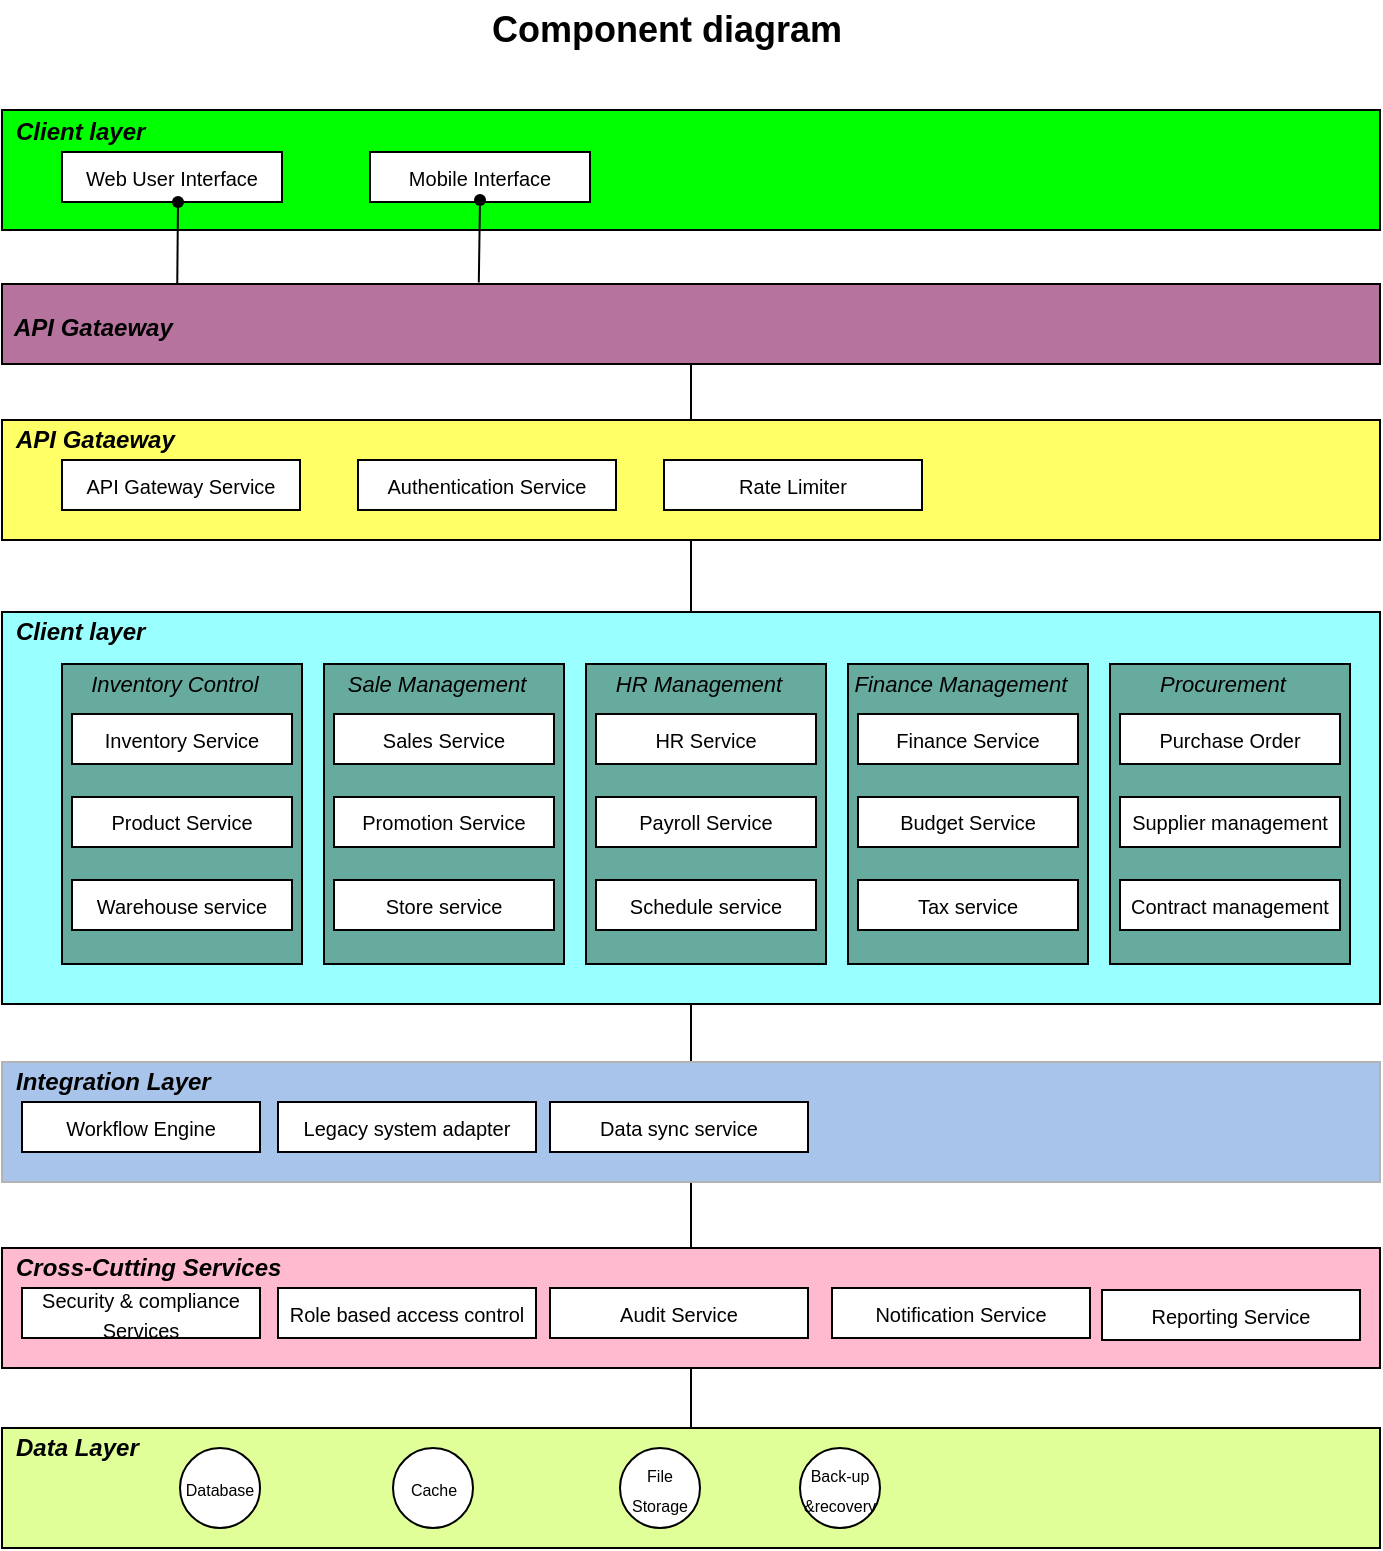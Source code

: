 <mxfile version="26.0.2">
  <diagram id="prtHgNgQTEPvFCAcTncT" name="Page-1">
    <mxGraphModel dx="822" dy="1203" grid="1" gridSize="10" guides="1" tooltips="1" connect="1" arrows="1" fold="1" page="1" pageScale="1" pageWidth="827" pageHeight="1169" math="0" shadow="0">
      <root>
        <mxCell id="0" />
        <mxCell id="1" parent="0" />
        <mxCell id="042LFFlVVRSFRNkgivnx-1" value="" style="rounded=0;whiteSpace=wrap;html=1;fillColor=#00FF00;" parent="1" vertex="1">
          <mxGeometry x="78" y="145" width="689" height="60" as="geometry" />
        </mxCell>
        <mxCell id="042LFFlVVRSFRNkgivnx-3" value="&lt;font style=&quot;font-size: 10px;&quot;&gt;Web User Interface&lt;/font&gt;" style="rounded=0;whiteSpace=wrap;html=1;" parent="1" vertex="1">
          <mxGeometry x="108" y="166" width="110" height="25" as="geometry" />
        </mxCell>
        <mxCell id="042LFFlVVRSFRNkgivnx-4" value="&lt;font style=&quot;font-size: 10px;&quot;&gt;Mobile Interface&lt;/font&gt;" style="rounded=0;whiteSpace=wrap;html=1;" parent="1" vertex="1">
          <mxGeometry x="262" y="166" width="110" height="25" as="geometry" />
        </mxCell>
        <mxCell id="042LFFlVVRSFRNkgivnx-5" value="&lt;b style=&quot;&quot;&gt;&lt;i&gt;Client layer&lt;/i&gt;&lt;/b&gt;" style="text;html=1;align=left;verticalAlign=middle;whiteSpace=wrap;rounded=0;" parent="1" vertex="1">
          <mxGeometry x="83" y="146" width="90" height="20" as="geometry" />
        </mxCell>
        <mxCell id="042LFFlVVRSFRNkgivnx-6" value="" style="rounded=0;whiteSpace=wrap;html=1;fillColor=#B5739D;" parent="1" vertex="1">
          <mxGeometry x="78" y="232" width="689" height="40" as="geometry" />
        </mxCell>
        <mxCell id="042LFFlVVRSFRNkgivnx-9" value="&lt;i&gt;&lt;b&gt;API Gataeway&lt;/b&gt;&lt;/i&gt;" style="text;html=1;align=left;verticalAlign=middle;whiteSpace=wrap;rounded=0;" parent="1" vertex="1">
          <mxGeometry x="82" y="244" width="90" height="20" as="geometry" />
        </mxCell>
        <mxCell id="042LFFlVVRSFRNkgivnx-10" value="" style="rounded=0;whiteSpace=wrap;html=1;fillColor=#99FFFF;" parent="1" vertex="1">
          <mxGeometry x="78" y="396" width="689" height="196" as="geometry" />
        </mxCell>
        <mxCell id="042LFFlVVRSFRNkgivnx-11" value="" style="rounded=0;whiteSpace=wrap;html=1;fillColor=#67AB9F;" parent="1" vertex="1">
          <mxGeometry x="108" y="422" width="120" height="150" as="geometry" />
        </mxCell>
        <mxCell id="042LFFlVVRSFRNkgivnx-13" value="&lt;b&gt;&lt;i&gt;Client layer&lt;/i&gt;&lt;/b&gt;" style="text;html=1;align=left;verticalAlign=middle;whiteSpace=wrap;rounded=0;" parent="1" vertex="1">
          <mxGeometry x="83" y="396" width="90" height="20" as="geometry" />
        </mxCell>
        <mxCell id="042LFFlVVRSFRNkgivnx-14" value="&lt;font style=&quot;font-size: 10px;&quot;&gt;Inventory Service&lt;/font&gt;" style="rounded=0;whiteSpace=wrap;html=1;" parent="1" vertex="1">
          <mxGeometry x="113" y="447" width="110" height="25" as="geometry" />
        </mxCell>
        <mxCell id="042LFFlVVRSFRNkgivnx-22" value="&lt;font style=&quot;font-size: 10px;&quot;&gt;Product Service&lt;/font&gt;" style="rounded=0;whiteSpace=wrap;html=1;" parent="1" vertex="1">
          <mxGeometry x="113" y="488.5" width="110" height="25" as="geometry" />
        </mxCell>
        <mxCell id="042LFFlVVRSFRNkgivnx-23" value="&lt;font style=&quot;font-size: 10px;&quot;&gt;Warehouse service&lt;/font&gt;" style="rounded=0;whiteSpace=wrap;html=1;" parent="1" vertex="1">
          <mxGeometry x="113" y="530" width="110" height="25" as="geometry" />
        </mxCell>
        <mxCell id="042LFFlVVRSFRNkgivnx-24" value="&lt;font style=&quot;font-size: 11px;&quot;&gt;&lt;i&gt;Inventory Control&lt;/i&gt;&lt;/font&gt;" style="text;html=1;align=center;verticalAlign=middle;whiteSpace=wrap;rounded=0;" parent="1" vertex="1">
          <mxGeometry x="98.5" y="417" width="131" height="30" as="geometry" />
        </mxCell>
        <mxCell id="042LFFlVVRSFRNkgivnx-25" value="" style="rounded=0;whiteSpace=wrap;html=1;fillColor=#67AB9F;" parent="1" vertex="1">
          <mxGeometry x="239" y="422" width="120" height="150" as="geometry" />
        </mxCell>
        <mxCell id="042LFFlVVRSFRNkgivnx-26" value="&lt;font style=&quot;font-size: 10px;&quot;&gt;Sales Service&lt;/font&gt;" style="rounded=0;whiteSpace=wrap;html=1;" parent="1" vertex="1">
          <mxGeometry x="244" y="447" width="110" height="25" as="geometry" />
        </mxCell>
        <mxCell id="042LFFlVVRSFRNkgivnx-27" value="&lt;font style=&quot;font-size: 10px;&quot;&gt;Promotion Service&lt;/font&gt;" style="rounded=0;whiteSpace=wrap;html=1;" parent="1" vertex="1">
          <mxGeometry x="244" y="488.5" width="110" height="25" as="geometry" />
        </mxCell>
        <mxCell id="042LFFlVVRSFRNkgivnx-28" value="&lt;font style=&quot;font-size: 10px;&quot;&gt;Store service&lt;/font&gt;" style="rounded=0;whiteSpace=wrap;html=1;" parent="1" vertex="1">
          <mxGeometry x="244" y="530" width="110" height="25" as="geometry" />
        </mxCell>
        <mxCell id="042LFFlVVRSFRNkgivnx-29" value="&lt;i&gt;&lt;font style=&quot;font-size: 11px;&quot;&gt;Sale Management&lt;/font&gt;&lt;/i&gt;" style="text;html=1;align=center;verticalAlign=middle;whiteSpace=wrap;rounded=0;" parent="1" vertex="1">
          <mxGeometry x="229.5" y="417" width="131" height="30" as="geometry" />
        </mxCell>
        <mxCell id="042LFFlVVRSFRNkgivnx-30" value="" style="rounded=0;whiteSpace=wrap;html=1;fillColor=#67AB9F;" parent="1" vertex="1">
          <mxGeometry x="370" y="422" width="120" height="150" as="geometry" />
        </mxCell>
        <mxCell id="042LFFlVVRSFRNkgivnx-31" value="&lt;font style=&quot;font-size: 10px;&quot;&gt;HR Service&lt;/font&gt;" style="rounded=0;whiteSpace=wrap;html=1;" parent="1" vertex="1">
          <mxGeometry x="375" y="447" width="110" height="25" as="geometry" />
        </mxCell>
        <mxCell id="042LFFlVVRSFRNkgivnx-32" value="&lt;font style=&quot;font-size: 10px;&quot;&gt;Payroll Service&lt;/font&gt;" style="rounded=0;whiteSpace=wrap;html=1;" parent="1" vertex="1">
          <mxGeometry x="375" y="488.5" width="110" height="25" as="geometry" />
        </mxCell>
        <mxCell id="042LFFlVVRSFRNkgivnx-33" value="&lt;font style=&quot;font-size: 10px;&quot;&gt;Schedule service&lt;/font&gt;" style="rounded=0;whiteSpace=wrap;html=1;" parent="1" vertex="1">
          <mxGeometry x="375" y="530" width="110" height="25" as="geometry" />
        </mxCell>
        <mxCell id="042LFFlVVRSFRNkgivnx-34" value="&lt;font style=&quot;font-size: 11px;&quot;&gt;&lt;i&gt;HR Management&lt;/i&gt;&lt;/font&gt;" style="text;html=1;align=center;verticalAlign=middle;whiteSpace=wrap;rounded=0;" parent="1" vertex="1">
          <mxGeometry x="360.5" y="417" width="131" height="30" as="geometry" />
        </mxCell>
        <mxCell id="042LFFlVVRSFRNkgivnx-35" value="" style="rounded=0;whiteSpace=wrap;html=1;fillColor=#67AB9F;" parent="1" vertex="1">
          <mxGeometry x="501" y="422" width="120" height="150" as="geometry" />
        </mxCell>
        <mxCell id="042LFFlVVRSFRNkgivnx-36" value="&lt;font style=&quot;font-size: 10px;&quot;&gt;Finance Service&lt;/font&gt;" style="rounded=0;whiteSpace=wrap;html=1;" parent="1" vertex="1">
          <mxGeometry x="506" y="447" width="110" height="25" as="geometry" />
        </mxCell>
        <mxCell id="042LFFlVVRSFRNkgivnx-37" value="&lt;font style=&quot;font-size: 10px;&quot;&gt;Budget Service&lt;/font&gt;" style="rounded=0;whiteSpace=wrap;html=1;" parent="1" vertex="1">
          <mxGeometry x="506" y="488.5" width="110" height="25" as="geometry" />
        </mxCell>
        <mxCell id="042LFFlVVRSFRNkgivnx-38" value="&lt;font style=&quot;font-size: 10px;&quot;&gt;Tax service&lt;/font&gt;" style="rounded=0;whiteSpace=wrap;html=1;" parent="1" vertex="1">
          <mxGeometry x="506" y="530" width="110" height="25" as="geometry" />
        </mxCell>
        <mxCell id="042LFFlVVRSFRNkgivnx-39" value="&lt;i&gt;&lt;font style=&quot;font-size: 11px;&quot;&gt;Finance Management&lt;/font&gt;&lt;/i&gt;" style="text;html=1;align=center;verticalAlign=middle;whiteSpace=wrap;rounded=0;" parent="1" vertex="1">
          <mxGeometry x="491.5" y="417" width="131" height="30" as="geometry" />
        </mxCell>
        <mxCell id="042LFFlVVRSFRNkgivnx-40" value="" style="rounded=0;whiteSpace=wrap;html=1;fillColor=#FFBACF;" parent="1" vertex="1">
          <mxGeometry x="78" y="714" width="689" height="60" as="geometry" />
        </mxCell>
        <mxCell id="042LFFlVVRSFRNkgivnx-41" value="&lt;font style=&quot;font-size: 10px;&quot;&gt;Security &amp;amp; compliance Services&lt;/font&gt;" style="rounded=0;whiteSpace=wrap;html=1;" parent="1" vertex="1">
          <mxGeometry x="88" y="734" width="119" height="25" as="geometry" />
        </mxCell>
        <mxCell id="042LFFlVVRSFRNkgivnx-42" value="&lt;span style=&quot;font-size: 10px;&quot;&gt;Role based access control&lt;/span&gt;" style="rounded=0;whiteSpace=wrap;html=1;" parent="1" vertex="1">
          <mxGeometry x="216" y="734" width="129" height="25" as="geometry" />
        </mxCell>
        <mxCell id="042LFFlVVRSFRNkgivnx-43" value="&lt;i&gt;&lt;b&gt;Cross-Cutting Services&lt;/b&gt;&lt;/i&gt;" style="text;html=1;align=left;verticalAlign=middle;whiteSpace=wrap;rounded=0;" parent="1" vertex="1">
          <mxGeometry x="83" y="714" width="154" height="20" as="geometry" />
        </mxCell>
        <mxCell id="042LFFlVVRSFRNkgivnx-44" value="&lt;font style=&quot;font-size: 10px;&quot;&gt;Audit Service&lt;/font&gt;&lt;span style=&quot;color: rgba(0, 0, 0, 0); font-family: monospace; font-size: 0px; text-align: start; text-wrap-mode: nowrap;&quot;&gt;%3CmxGraphModel%3E%3Croot%3E%3CmxCell%20id%3D%220%22%2F%3E%3CmxCell%20id%3D%221%22%20parent%3D%220%22%2F%3E%3CmxCell%20id%3D%222%22%20value%3D%22%22%20style%3D%22rounded%3D0%3BwhiteSpace%3Dwrap%3Bhtml%3D1%3B%22%20vertex%3D%221%22%20parent%3D%221%22%3E%3CmxGeometry%20x%3D%22241%22%20y%3D%22220%22%20width%3D%22569%22%20height%3D%2260%22%20as%3D%22geometry%22%2F%3E%3C%2FmxCell%3E%3CmxCell%20id%3D%223%22%20value%3D%22%26lt%3Bfont%20style%3D%26quot%3Bfont-size%3A%2010px%3B%26quot%3B%26gt%3BAPI%20Gateway%20Service%26lt%3B%2Ffont%26gt%3B%22%20style%3D%22rounded%3D0%3BwhiteSpace%3Dwrap%3Bhtml%3D1%3B%22%20vertex%3D%221%22%20parent%3D%221%22%3E%3CmxGeometry%20x%3D%22271%22%20y%3D%22240%22%20width%3D%22119%22%20height%3D%2225%22%20as%3D%22geometry%22%2F%3E%3C%2FmxCell%3E%3CmxCell%20id%3D%224%22%20value%3D%22%26lt%3Bfont%20style%3D%26quot%3Bfont-size%3A%2010px%3B%26quot%3B%26gt%3BAuthentication%20Service%26lt%3B%2Ffont%26gt%3B%22%20style%3D%22rounded%3D0%3BwhiteSpace%3Dwrap%3Bhtml%3D1%3B%22%20vertex%3D%221%22%20parent%3D%221%22%3E%3CmxGeometry%20x%3D%22421%22%20y%3D%22240%22%20width%3D%22129%22%20height%3D%2225%22%20as%3D%22geometry%22%2F%3E%3C%2FmxCell%3E%3CmxCell%20id%3D%225%22%20value%3D%22%26lt%3Bi%26gt%3B%26lt%3Bb%26gt%3BAPI%20Gataeway%26lt%3B%2Fb%26gt%3B%26lt%3B%2Fi%26gt%3B%22%20style%3D%22text%3Bhtml%3D1%3Balign%3Dleft%3BverticalAlign%3Dmiddle%3BwhiteSpace%3Dwrap%3Brounded%3D0%3B%22%20vertex%3D%221%22%20parent%3D%221%22%3E%3CmxGeometry%20x%3D%22246%22%20y%3D%22220%22%20width%3D%2290%22%20height%3D%2220%22%20as%3D%22geometry%22%2F%3E%3C%2FmxCell%3E%3C%2Froot%3E%3C%2FmxGraphModel%3E&lt;/span&gt;" style="rounded=0;whiteSpace=wrap;html=1;" parent="1" vertex="1">
          <mxGeometry x="352" y="734" width="129" height="25" as="geometry" />
        </mxCell>
        <mxCell id="042LFFlVVRSFRNkgivnx-45" value="&lt;font style=&quot;font-size: 10px;&quot;&gt;Notification Service&lt;/font&gt;&lt;span style=&quot;color: rgba(0, 0, 0, 0); font-family: monospace; font-size: 0px; text-align: start; text-wrap-mode: nowrap;&quot;&gt;%3CmxGraphModel%3E%3Croot%3E%3CmxCell%20id%3D%220%22%2F%3E%3CmxCell%20id%3D%221%22%20parent%3D%220%22%2F%3E%3CmxCell%20id%3D%222%22%20value%3D%22%22%20style%3D%22rounded%3D0%3BwhiteSpace%3Dwrap%3Bhtml%3D1%3B%22%20vertex%3D%221%22%20parent%3D%221%22%3E%3CmxGeometry%20x%3D%22241%22%20y%3D%22220%22%20width%3D%22569%22%20height%3D%2260%22%20as%3D%22geometry%22%2F%3E%3C%2FmxCell%3E%3CmxCell%20id%3D%223%22%20value%3D%22%26lt%3Bfont%20style%3D%26quot%3Bfont-size%3A%2010px%3B%26quot%3B%26gt%3BAPI%20Gateway%20Service%26lt%3B%2Ffont%26gt%3B%22%20style%3D%22rounded%3D0%3BwhiteSpace%3Dwrap%3Bhtml%3D1%3B%22%20vertex%3D%221%22%20parent%3D%221%22%3E%3CmxGeometry%20x%3D%22271%22%20y%3D%22240%22%20width%3D%22119%22%20height%3D%2225%22%20as%3D%22geometry%22%2F%3E%3C%2FmxCell%3E%3CmxCell%20id%3D%224%22%20value%3D%22%26lt%3Bfont%20style%3D%26quot%3Bfont-size%3A%2010px%3B%26quot%3B%26gt%3BAuthentication%20Service%26lt%3B%2Ffont%26gt%3B%22%20style%3D%22rounded%3D0%3BwhiteSpace%3Dwrap%3Bhtml%3D1%3B%22%20vertex%3D%221%22%20parent%3D%221%22%3E%3CmxGeometry%20x%3D%22421%22%20y%3D%22240%22%20width%3D%22129%22%20height%3D%2225%22%20as%3D%22geometry%22%2F%3E%3C%2FmxCell%3E%3CmxCell%20id%3D%225%22%20value%3D%22%26lt%3Bi%26gt%3B%26lt%3Bb%26gt%3BAPI%20Gataeway%26lt%3B%2Fb%26gt%3B%26lt%3B%2Fi%26gt%3B%22%20style%3D%22text%3Bhtml%3D1%3Balign%3Dleft%3BverticalAlign%3Dmiddle%3BwhiteSpace%3Dwrap%3Brounded%3D0%3B%22%20vertex%3D%221%22%20parent%3D%221%22%3E%3CmxGeometry%20x%3D%22246%22%20y%3D%22220%22%20width%3D%2290%22%20height%3D%2220%22%20as%3D%22geometry%22%2F%3E%3C%2FmxCell%3E%3C%2Froot%3E%3C%2FmxGraphModel%3E&lt;/span&gt;" style="rounded=0;whiteSpace=wrap;html=1;" parent="1" vertex="1">
          <mxGeometry x="493" y="734" width="129" height="25" as="geometry" />
        </mxCell>
        <mxCell id="042LFFlVVRSFRNkgivnx-47" value="" style="rounded=0;whiteSpace=wrap;html=1;fillColor=#E0FF99;" parent="1" vertex="1">
          <mxGeometry x="78" y="804" width="689" height="60" as="geometry" />
        </mxCell>
        <mxCell id="042LFFlVVRSFRNkgivnx-50" value="&lt;i&gt;&lt;b&gt;Data Layer&lt;/b&gt;&lt;/i&gt;" style="text;html=1;align=left;verticalAlign=middle;whiteSpace=wrap;rounded=0;" parent="1" vertex="1">
          <mxGeometry x="83" y="804" width="90" height="20" as="geometry" />
        </mxCell>
        <mxCell id="042LFFlVVRSFRNkgivnx-51" value="&lt;font style=&quot;font-size: 8px;&quot;&gt;Database&lt;/font&gt;" style="ellipse;whiteSpace=wrap;html=1;aspect=fixed;" parent="1" vertex="1">
          <mxGeometry x="167" y="814" width="40" height="40" as="geometry" />
        </mxCell>
        <mxCell id="042LFFlVVRSFRNkgivnx-52" value="&lt;font style=&quot;font-size: 8px;&quot;&gt;Cache&lt;/font&gt;" style="ellipse;whiteSpace=wrap;html=1;aspect=fixed;" parent="1" vertex="1">
          <mxGeometry x="273.5" y="814" width="40" height="40" as="geometry" />
        </mxCell>
        <mxCell id="042LFFlVVRSFRNkgivnx-53" value="&lt;span style=&quot;font-size: 8px;&quot;&gt;File Storage&lt;/span&gt;" style="ellipse;whiteSpace=wrap;html=1;aspect=fixed;" parent="1" vertex="1">
          <mxGeometry x="387" y="814" width="40" height="40" as="geometry" />
        </mxCell>
        <mxCell id="042LFFlVVRSFRNkgivnx-59" value="" style="endArrow=none;html=1;rounded=0;entryX=0.5;entryY=1;entryDx=0;entryDy=0;exitX=0.5;exitY=0;exitDx=0;exitDy=0;" parent="1" edge="1" target="042LFFlVVRSFRNkgivnx-10" source="042LFFlVVRSFRNkgivnx-40">
          <mxGeometry width="50" height="50" relative="1" as="geometry">
            <mxPoint x="187.5" y="724" as="sourcePoint" />
            <mxPoint x="186.5" y="592" as="targetPoint" />
          </mxGeometry>
        </mxCell>
        <mxCell id="042LFFlVVRSFRNkgivnx-60" value="" style="endArrow=none;html=1;rounded=0;entryX=0.5;entryY=1;entryDx=0;entryDy=0;exitX=0.5;exitY=0;exitDx=0;exitDy=0;" parent="1" edge="1" target="042LFFlVVRSFRNkgivnx-6" source="VTEOtjhfrV0Nig9WyEFq-1">
          <mxGeometry width="50" height="50" relative="1" as="geometry">
            <mxPoint x="167" y="302" as="sourcePoint" />
            <mxPoint x="167.006" y="261" as="targetPoint" />
          </mxGeometry>
        </mxCell>
        <mxCell id="042LFFlVVRSFRNkgivnx-61" value="" style="endArrow=none;html=1;rounded=0;entryX=0.5;entryY=1;entryDx=0;entryDy=0;exitX=0.5;exitY=0;exitDx=0;exitDy=0;" parent="1" edge="1" target="VTEOtjhfrV0Nig9WyEFq-1" source="042LFFlVVRSFRNkgivnx-10">
          <mxGeometry width="50" height="50" relative="1" as="geometry">
            <mxPoint x="363" y="391" as="sourcePoint" />
            <mxPoint x="316" y="354" as="targetPoint" />
          </mxGeometry>
        </mxCell>
        <mxCell id="042LFFlVVRSFRNkgivnx-62" value="" style="endArrow=none;html=1;rounded=0;exitX=0.154;exitY=0.055;exitDx=0;exitDy=0;exitPerimeter=0;entryX=0.43;entryY=0.78;entryDx=0;entryDy=0;entryPerimeter=0;" parent="1" edge="1" target="042LFFlVVRSFRNkgivnx-63">
          <mxGeometry width="50" height="50" relative="1" as="geometry">
            <mxPoint x="165.626" y="232.2" as="sourcePoint" />
            <mxPoint x="166" y="144" as="targetPoint" />
          </mxGeometry>
        </mxCell>
        <mxCell id="042LFFlVVRSFRNkgivnx-63" value="" style="shape=waypoint;sketch=0;fillStyle=solid;size=6;pointerEvents=1;points=[];fillColor=none;resizable=0;rotatable=0;perimeter=centerPerimeter;snapToPoint=1;" parent="1" vertex="1">
          <mxGeometry x="156" y="181" width="20" height="20" as="geometry" />
        </mxCell>
        <mxCell id="042LFFlVVRSFRNkgivnx-64" value="" style="endArrow=none;html=1;rounded=0;exitX=0.419;exitY=0.055;exitDx=0;exitDy=0;exitPerimeter=0;entryX=0.58;entryY=0.79;entryDx=0;entryDy=0;entryPerimeter=0;" parent="1" edge="1" target="042LFFlVVRSFRNkgivnx-65">
          <mxGeometry width="50" height="50" relative="1" as="geometry">
            <mxPoint x="316.411" y="231.2" as="sourcePoint" />
            <mxPoint x="315" y="143" as="targetPoint" />
          </mxGeometry>
        </mxCell>
        <mxCell id="042LFFlVVRSFRNkgivnx-65" value="" style="shape=waypoint;sketch=0;fillStyle=solid;size=6;pointerEvents=1;points=[];fillColor=none;resizable=0;rotatable=0;perimeter=centerPerimeter;snapToPoint=1;" parent="1" vertex="1">
          <mxGeometry x="307" y="180" width="20" height="20" as="geometry" />
        </mxCell>
        <mxCell id="VTEOtjhfrV0Nig9WyEFq-1" value="" style="rounded=0;whiteSpace=wrap;html=1;fillColor=#FFFF66;" vertex="1" parent="1">
          <mxGeometry x="78" y="300" width="689" height="60" as="geometry" />
        </mxCell>
        <mxCell id="VTEOtjhfrV0Nig9WyEFq-2" value="&lt;font style=&quot;font-size: 10px;&quot;&gt;API Gateway Service&lt;/font&gt;" style="rounded=0;whiteSpace=wrap;html=1;" vertex="1" parent="1">
          <mxGeometry x="108" y="320" width="119" height="25" as="geometry" />
        </mxCell>
        <mxCell id="VTEOtjhfrV0Nig9WyEFq-3" value="&lt;font style=&quot;font-size: 10px;&quot;&gt;Authentication Service&lt;/font&gt;" style="rounded=0;whiteSpace=wrap;html=1;" vertex="1" parent="1">
          <mxGeometry x="256" y="320" width="129" height="25" as="geometry" />
        </mxCell>
        <mxCell id="VTEOtjhfrV0Nig9WyEFq-4" value="&lt;i&gt;&lt;b&gt;API Gataeway&lt;/b&gt;&lt;/i&gt;" style="text;html=1;align=left;verticalAlign=middle;whiteSpace=wrap;rounded=0;" vertex="1" parent="1">
          <mxGeometry x="83" y="300" width="90" height="20" as="geometry" />
        </mxCell>
        <mxCell id="VTEOtjhfrV0Nig9WyEFq-5" value="&lt;font style=&quot;font-size: 10px;&quot;&gt;Rate Limiter&lt;/font&gt;" style="rounded=0;whiteSpace=wrap;html=1;" vertex="1" parent="1">
          <mxGeometry x="409" y="320" width="129" height="25" as="geometry" />
        </mxCell>
        <mxCell id="VTEOtjhfrV0Nig9WyEFq-6" value="" style="rounded=0;whiteSpace=wrap;html=1;fillColor=#67AB9F;" vertex="1" parent="1">
          <mxGeometry x="632" y="422" width="120" height="150" as="geometry" />
        </mxCell>
        <mxCell id="VTEOtjhfrV0Nig9WyEFq-7" value="&lt;font style=&quot;font-size: 10px;&quot;&gt;Purchase Order&lt;/font&gt;" style="rounded=0;whiteSpace=wrap;html=1;" vertex="1" parent="1">
          <mxGeometry x="637" y="447" width="110" height="25" as="geometry" />
        </mxCell>
        <mxCell id="VTEOtjhfrV0Nig9WyEFq-8" value="&lt;font style=&quot;font-size: 10px;&quot;&gt;Supplier management&lt;/font&gt;" style="rounded=0;whiteSpace=wrap;html=1;" vertex="1" parent="1">
          <mxGeometry x="637" y="488.5" width="110" height="25" as="geometry" />
        </mxCell>
        <mxCell id="VTEOtjhfrV0Nig9WyEFq-9" value="&lt;font style=&quot;font-size: 10px;&quot;&gt;Contract management&lt;/font&gt;" style="rounded=0;whiteSpace=wrap;html=1;" vertex="1" parent="1">
          <mxGeometry x="637" y="530" width="110" height="25" as="geometry" />
        </mxCell>
        <mxCell id="VTEOtjhfrV0Nig9WyEFq-10" value="&lt;i&gt;&lt;font style=&quot;font-size: 11px;&quot;&gt;Procurement&lt;/font&gt;&lt;/i&gt;" style="text;html=1;align=center;verticalAlign=middle;whiteSpace=wrap;rounded=0;" vertex="1" parent="1">
          <mxGeometry x="622.5" y="417" width="131" height="30" as="geometry" />
        </mxCell>
        <mxCell id="VTEOtjhfrV0Nig9WyEFq-12" value="&lt;font style=&quot;font-size: 10px;&quot;&gt;Reporting Service&lt;/font&gt;&lt;span style=&quot;color: rgba(0, 0, 0, 0); font-family: monospace; font-size: 0px; text-align: start; text-wrap-mode: nowrap;&quot;&gt;%3CmxGraphModel%3E%3Croot%3E%3CmxCell%20id%3D%220%22%2F%3E%3CmxCell%20id%3D%221%22%20parent%3D%220%22%2F%3E%3CmxCell%20id%3D%222%22%20value%3D%22%22%20style%3D%22rounded%3D0%3BwhiteSpace%3Dwrap%3Bhtml%3D1%3B%22%20vertex%3D%221%22%20parent%3D%221%22%3E%3CmxGeometry%20x%3D%22241%22%20y%3D%22220%22%20width%3D%22569%22%20height%3D%2260%22%20as%3D%22geometry%22%2F%3E%3C%2FmxCell%3E%3CmxCell%20id%3D%223%22%20value%3D%22%26lt%3Bfont%20style%3D%26quot%3Bfont-size%3A%2010px%3B%26quot%3B%26gt%3BAPI%20Gateway%20Service%26lt%3B%2Ffont%26gt%3B%22%20style%3D%22rounded%3D0%3BwhiteSpace%3Dwrap%3Bhtml%3D1%3B%22%20vertex%3D%221%22%20parent%3D%221%22%3E%3CmxGeometry%20x%3D%22271%22%20y%3D%22240%22%20width%3D%22119%22%20height%3D%2225%22%20as%3D%22geometry%22%2F%3E%3C%2FmxCell%3E%3CmxCell%20id%3D%224%22%20value%3D%22%26lt%3Bfont%20style%3D%26quot%3Bfont-size%3A%2010px%3B%26quot%3B%26gt%3BAuthentication%20Service%26lt%3B%2Ffont%26gt%3B%22%20style%3D%22rounded%3D0%3BwhiteSpace%3Dwrap%3Bhtml%3D1%3B%22%20vertex%3D%221%22%20parent%3D%221%22%3E%3CmxGeometry%20x%3D%22421%22%20y%3D%22240%22%20width%3D%22129%22%20height%3D%2225%22%20as%3D%22geometry%22%2F%3E%3C%2FmxCell%3E%3CmxCell%20id%3D%225%22%20value%3D%22%26lt%3Bi%26gt%3B%26lt%3Bb%26gt%3BAPI%20Gataeway%26lt%3B%2Fb%26gt%3B%26lt%3B%2Fi%26gt%3B%22%20style%3D%22text%3Bhtml%3D1%3Balign%3Dleft%3BverticalAlign%3Dmiddle%3BwhiteSpace%3Dwrap%3Brounded%3D0%3B%22%20vertex%3D%221%22%20parent%3D%221%22%3E%3CmxGeometry%20x%3D%22246%22%20y%3D%22220%22%20width%3D%2290%22%20height%3D%2220%22%20as%3D%22geometry%22%2F%3E%3C%2FmxCell%3E%3C%2Froot%3E%3C%2FmxGraphModel%3E&lt;/span&gt;" style="rounded=0;whiteSpace=wrap;html=1;" vertex="1" parent="1">
          <mxGeometry x="628" y="735" width="129" height="25" as="geometry" />
        </mxCell>
        <mxCell id="VTEOtjhfrV0Nig9WyEFq-13" value="" style="rounded=0;whiteSpace=wrap;html=1;fillColor=#A9C4EB;strokeColor=#B3B3B3;" vertex="1" parent="1">
          <mxGeometry x="78" y="621" width="689" height="60" as="geometry" />
        </mxCell>
        <mxCell id="VTEOtjhfrV0Nig9WyEFq-14" value="&lt;font style=&quot;font-size: 10px;&quot;&gt;Workflow Engine&lt;/font&gt;" style="rounded=0;whiteSpace=wrap;html=1;" vertex="1" parent="1">
          <mxGeometry x="88" y="641" width="119" height="25" as="geometry" />
        </mxCell>
        <mxCell id="VTEOtjhfrV0Nig9WyEFq-15" value="&lt;span style=&quot;font-size: 10px;&quot;&gt;Legacy system adapter&lt;/span&gt;" style="rounded=0;whiteSpace=wrap;html=1;" vertex="1" parent="1">
          <mxGeometry x="216" y="641" width="129" height="25" as="geometry" />
        </mxCell>
        <mxCell id="VTEOtjhfrV0Nig9WyEFq-16" value="&lt;i&gt;&lt;b&gt;Integration Layer&lt;/b&gt;&lt;/i&gt;" style="text;html=1;align=left;verticalAlign=middle;whiteSpace=wrap;rounded=0;" vertex="1" parent="1">
          <mxGeometry x="83" y="621" width="154" height="20" as="geometry" />
        </mxCell>
        <mxCell id="VTEOtjhfrV0Nig9WyEFq-17" value="&lt;span style=&quot;font-size: 10px;&quot;&gt;Data sync service&lt;/span&gt;" style="rounded=0;whiteSpace=wrap;html=1;" vertex="1" parent="1">
          <mxGeometry x="352" y="641" width="129" height="25" as="geometry" />
        </mxCell>
        <mxCell id="VTEOtjhfrV0Nig9WyEFq-20" value="" style="endArrow=none;html=1;rounded=0;entryX=0.5;entryY=1;entryDx=0;entryDy=0;exitX=0.5;exitY=0;exitDx=0;exitDy=0;" edge="1" parent="1" source="042LFFlVVRSFRNkgivnx-47" target="042LFFlVVRSFRNkgivnx-40">
          <mxGeometry width="50" height="50" relative="1" as="geometry">
            <mxPoint x="433" y="406" as="sourcePoint" />
            <mxPoint x="433" y="370" as="targetPoint" />
          </mxGeometry>
        </mxCell>
        <mxCell id="VTEOtjhfrV0Nig9WyEFq-21" value="&lt;span style=&quot;font-size: 8px;&quot;&gt;Back-up &amp;amp;recovery&lt;/span&gt;" style="ellipse;whiteSpace=wrap;html=1;aspect=fixed;" vertex="1" parent="1">
          <mxGeometry x="477" y="814" width="40" height="40" as="geometry" />
        </mxCell>
        <mxCell id="VTEOtjhfrV0Nig9WyEFq-23" value="&lt;b&gt;&lt;font style=&quot;font-size: 18px;&quot;&gt;Component diagram&lt;/font&gt;&lt;/b&gt;" style="text;html=1;align=center;verticalAlign=middle;whiteSpace=wrap;rounded=0;" vertex="1" parent="1">
          <mxGeometry x="207" y="90" width="407" height="30" as="geometry" />
        </mxCell>
      </root>
    </mxGraphModel>
  </diagram>
</mxfile>
